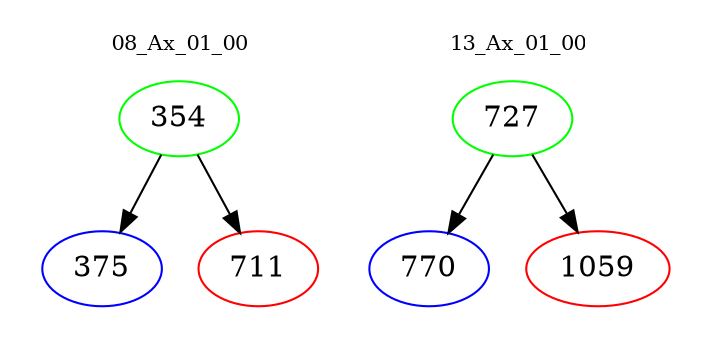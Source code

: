 digraph{
subgraph cluster_0 {
color = white
label = "08_Ax_01_00";
fontsize=10;
T0_354 [label="354", color="green"]
T0_354 -> T0_375 [color="black"]
T0_375 [label="375", color="blue"]
T0_354 -> T0_711 [color="black"]
T0_711 [label="711", color="red"]
}
subgraph cluster_1 {
color = white
label = "13_Ax_01_00";
fontsize=10;
T1_727 [label="727", color="green"]
T1_727 -> T1_770 [color="black"]
T1_770 [label="770", color="blue"]
T1_727 -> T1_1059 [color="black"]
T1_1059 [label="1059", color="red"]
}
}
